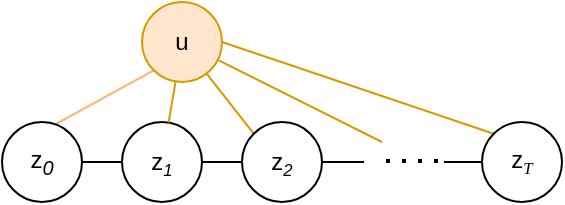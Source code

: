 <mxfile version="20.7.4" type="device"><diagram id="C5RBs43oDa-KdzZeNtuy" name="Page-1"><mxGraphModel dx="954" dy="674" grid="1" gridSize="10" guides="1" tooltips="1" connect="1" arrows="1" fold="1" page="1" pageScale="1" pageWidth="827" pageHeight="1169" math="0" shadow="0"><root><mxCell id="WIyWlLk6GJQsqaUBKTNV-0"/><mxCell id="WIyWlLk6GJQsqaUBKTNV-1" parent="WIyWlLk6GJQsqaUBKTNV-0"/><mxCell id="cPpU0gNuwae0C47F4prF-3" value="" style="edgeStyle=orthogonalEdgeStyle;rounded=0;orthogonalLoop=1;jettySize=auto;html=1;fontFamily=Helvetica;endArrow=none;endFill=0;" parent="WIyWlLk6GJQsqaUBKTNV-1" source="_neahgBXuRdjfb5qBqU_-17" target="cPpU0gNuwae0C47F4prF-2" edge="1"><mxGeometry relative="1" as="geometry"/></mxCell><mxCell id="_neahgBXuRdjfb5qBqU_-17" value="&lt;font style=&quot;&quot; face=&quot;Helvetica&quot;&gt;z&lt;span style=&quot;font-style: italic; font-size: 10px;&quot;&gt;&lt;sub&gt;1&lt;/sub&gt;&lt;/span&gt;&lt;/font&gt;" style="ellipse;whiteSpace=wrap;html=1;aspect=fixed;fontFamily=Times New Roman;" parent="WIyWlLk6GJQsqaUBKTNV-1" vertex="1"><mxGeometry x="510" y="140" width="40" height="40" as="geometry"/></mxCell><mxCell id="_neahgBXuRdjfb5qBqU_-64" value="" style="edgeStyle=none;rounded=0;orthogonalLoop=1;jettySize=auto;html=1;endArrow=none;endFill=0;fillColor=#ffe6cc;strokeColor=#d79b00;fontFamily=Times New Roman;" parent="WIyWlLk6GJQsqaUBKTNV-1" source="_neahgBXuRdjfb5qBqU_-34" target="_neahgBXuRdjfb5qBqU_-17" edge="1"><mxGeometry relative="1" as="geometry"/></mxCell><mxCell id="cPpU0gNuwae0C47F4prF-4" style="rounded=0;orthogonalLoop=1;jettySize=auto;html=1;entryX=0;entryY=0;entryDx=0;entryDy=0;fontFamily=Helvetica;fillColor=#ffe6cc;strokeColor=#d79b00;endArrow=none;endFill=0;" parent="WIyWlLk6GJQsqaUBKTNV-1" source="_neahgBXuRdjfb5qBqU_-34" target="cPpU0gNuwae0C47F4prF-2" edge="1"><mxGeometry relative="1" as="geometry"/></mxCell><mxCell id="cPpU0gNuwae0C47F4prF-6" style="edgeStyle=none;rounded=0;orthogonalLoop=1;jettySize=auto;html=1;fontFamily=Helvetica;fillColor=#ffe6cc;strokeColor=#d79b00;endArrow=none;endFill=0;" parent="WIyWlLk6GJQsqaUBKTNV-1" source="_neahgBXuRdjfb5qBqU_-34" edge="1"><mxGeometry relative="1" as="geometry"><mxPoint x="640" y="150" as="targetPoint"/></mxGeometry></mxCell><mxCell id="1J62lAsp2EjVvRqlHHVM-0" style="edgeStyle=none;rounded=0;orthogonalLoop=1;jettySize=auto;html=1;exitX=0;exitY=1;exitDx=0;exitDy=0;entryX=0.675;entryY=0.025;entryDx=0;entryDy=0;entryPerimeter=0;strokeColor=#FFB570;endArrow=none;endFill=0;" edge="1" parent="WIyWlLk6GJQsqaUBKTNV-1" source="_neahgBXuRdjfb5qBqU_-34" target="cPpU0gNuwae0C47F4prF-0"><mxGeometry relative="1" as="geometry"/></mxCell><mxCell id="_neahgBXuRdjfb5qBqU_-34" value="&lt;font face=&quot;Helvetica&quot;&gt;u&lt;/font&gt;" style="ellipse;whiteSpace=wrap;html=1;aspect=fixed;fillColor=#ffe6cc;strokeColor=#d79b00;fontFamily=Times New Roman;" parent="WIyWlLk6GJQsqaUBKTNV-1" vertex="1"><mxGeometry x="520" y="80" width="40" height="40" as="geometry"/></mxCell><mxCell id="cPpU0gNuwae0C47F4prF-1" value="" style="edgeStyle=orthogonalEdgeStyle;rounded=0;orthogonalLoop=1;jettySize=auto;html=1;fontFamily=Helvetica;endArrow=none;endFill=0;" parent="WIyWlLk6GJQsqaUBKTNV-1" source="cPpU0gNuwae0C47F4prF-0" target="_neahgBXuRdjfb5qBqU_-17" edge="1"><mxGeometry relative="1" as="geometry"/></mxCell><mxCell id="cPpU0gNuwae0C47F4prF-0" value="&lt;font style=&quot;&quot; face=&quot;Helvetica&quot;&gt;z&lt;sub style=&quot;font-style: italic;&quot;&gt;0&lt;/sub&gt;&lt;/font&gt;" style="ellipse;whiteSpace=wrap;html=1;aspect=fixed;fontFamily=Times New Roman;" parent="WIyWlLk6GJQsqaUBKTNV-1" vertex="1"><mxGeometry x="450" y="140" width="40" height="40" as="geometry"/></mxCell><mxCell id="cPpU0gNuwae0C47F4prF-10" value="" style="edgeStyle=none;rounded=0;orthogonalLoop=1;jettySize=auto;html=1;fontFamily=Helvetica;endArrow=none;endFill=0;" parent="WIyWlLk6GJQsqaUBKTNV-1" source="cPpU0gNuwae0C47F4prF-2" edge="1"><mxGeometry relative="1" as="geometry"><mxPoint x="631" y="160" as="targetPoint"/></mxGeometry></mxCell><mxCell id="cPpU0gNuwae0C47F4prF-2" value="&lt;font style=&quot;&quot; face=&quot;Helvetica&quot;&gt;z&lt;span style=&quot;font-style: italic; font-size: 10px;&quot;&gt;&lt;sub&gt;2&lt;/sub&gt;&lt;/span&gt;&lt;/font&gt;" style="ellipse;whiteSpace=wrap;html=1;aspect=fixed;fontFamily=Times New Roman;" parent="WIyWlLk6GJQsqaUBKTNV-1" vertex="1"><mxGeometry x="570" y="140" width="40" height="40" as="geometry"/></mxCell><mxCell id="cPpU0gNuwae0C47F4prF-9" value="" style="endArrow=none;html=1;rounded=0;fontFamily=Helvetica;exitX=1;exitY=0.5;exitDx=0;exitDy=0;endFill=0;" parent="WIyWlLk6GJQsqaUBKTNV-1" edge="1"><mxGeometry width="50" height="50" relative="1" as="geometry"><mxPoint x="671" y="160" as="sourcePoint"/><mxPoint x="690" y="160" as="targetPoint"/></mxGeometry></mxCell><mxCell id="cPpU0gNuwae0C47F4prF-11" style="edgeStyle=none;rounded=0;orthogonalLoop=1;jettySize=auto;html=1;fontFamily=Helvetica;fillColor=#ffe6cc;strokeColor=#d79b00;exitX=1;exitY=0.5;exitDx=0;exitDy=0;entryX=0;entryY=0;entryDx=0;entryDy=0;endArrow=none;endFill=0;" parent="WIyWlLk6GJQsqaUBKTNV-1" source="_neahgBXuRdjfb5qBqU_-34" target="cPpU0gNuwae0C47F4prF-13" edge="1"><mxGeometry relative="1" as="geometry"><mxPoint x="567.572" y="119.55" as="sourcePoint"/><mxPoint x="690" y="130" as="targetPoint"/></mxGeometry></mxCell><mxCell id="cPpU0gNuwae0C47F4prF-12" value="" style="endArrow=none;dashed=1;html=1;dashPattern=1 3;strokeWidth=2;rounded=0;fontFamily=Helvetica;" parent="WIyWlLk6GJQsqaUBKTNV-1" edge="1"><mxGeometry width="50" height="50" relative="1" as="geometry"><mxPoint x="668" y="159.5" as="sourcePoint"/><mxPoint x="640" y="159.5" as="targetPoint"/></mxGeometry></mxCell><mxCell id="cPpU0gNuwae0C47F4prF-13" value="&lt;font face=&quot;Helvetica&quot;&gt;z&lt;/font&gt;&lt;span style=&quot;font-style: italic; font-size: 10px;&quot;&gt;&lt;sub style=&quot;&quot;&gt;T&lt;/sub&gt;&lt;/span&gt;" style="ellipse;whiteSpace=wrap;html=1;aspect=fixed;fontFamily=Times New Roman;" parent="WIyWlLk6GJQsqaUBKTNV-1" vertex="1"><mxGeometry x="690" y="140" width="40" height="40" as="geometry"/></mxCell></root></mxGraphModel></diagram></mxfile>